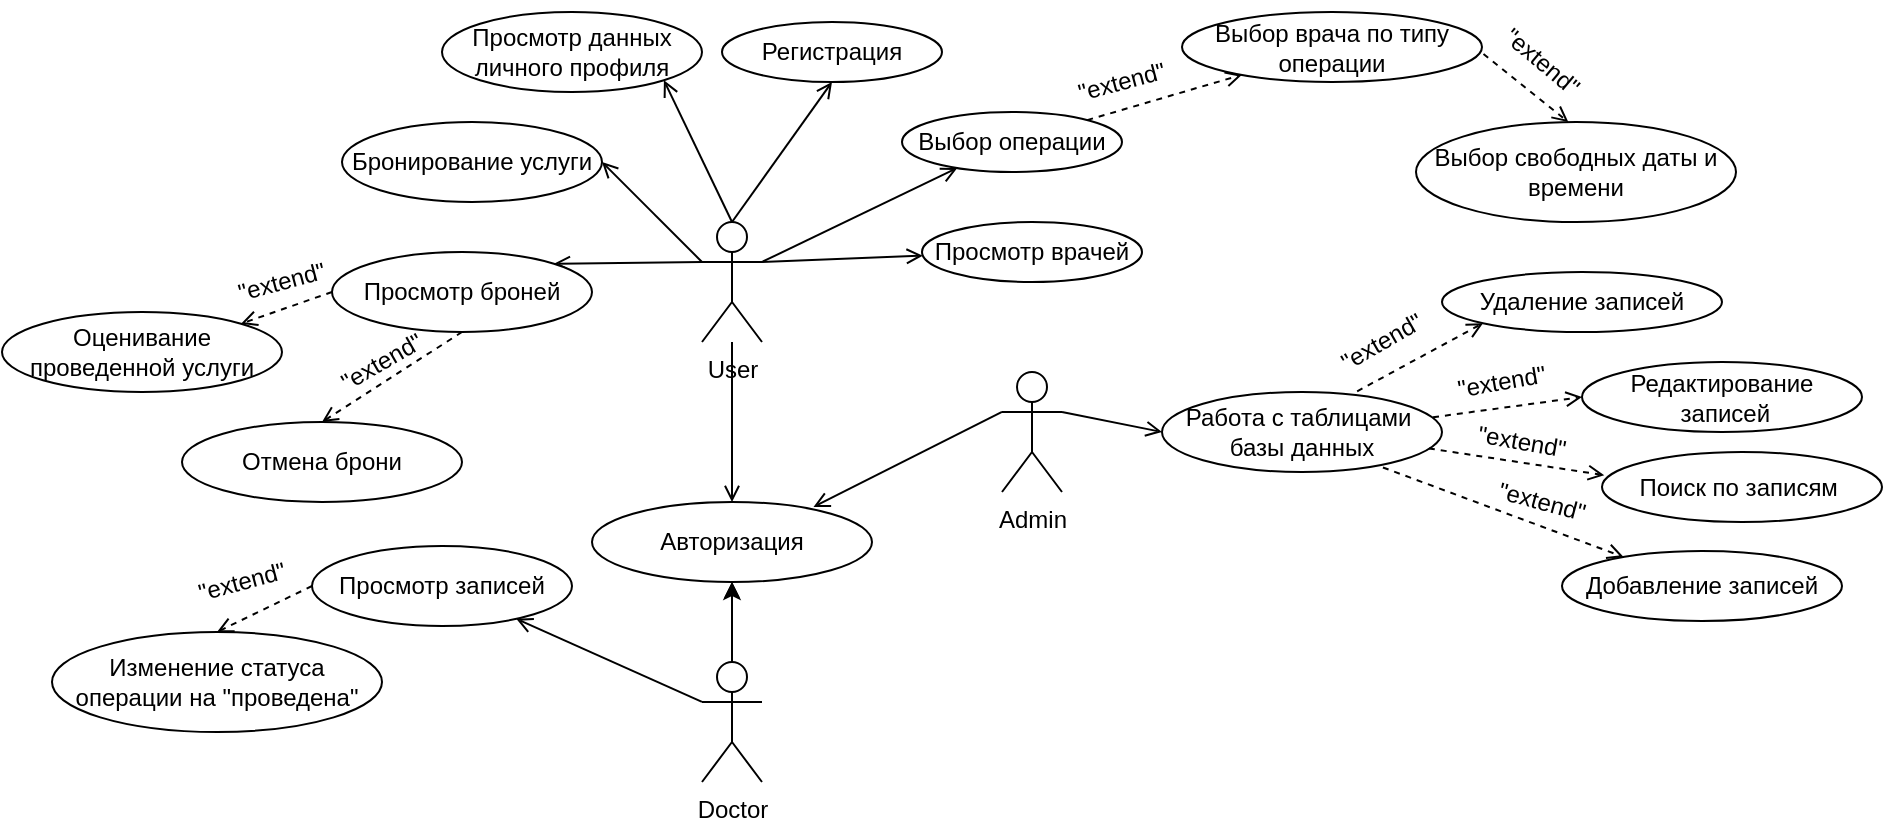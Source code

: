 <mxfile version="18.2.0" type="device"><diagram id="16-ati1go7USddN1_3yX" name="Page-1"><mxGraphModel dx="1730" dy="965" grid="1" gridSize="10" guides="1" tooltips="1" connect="1" arrows="1" fold="1" page="1" pageScale="1" pageWidth="827" pageHeight="1169" math="0" shadow="0"><root><mxCell id="0"/><mxCell id="1" parent="0"/><mxCell id="L_ijVzQAveoH6g9t5PsN-1" value="User" style="shape=umlActor;verticalLabelPosition=bottom;verticalAlign=top;html=1;outlineConnect=0;" vertex="1" parent="1"><mxGeometry x="370" y="265" width="30" height="60" as="geometry"/></mxCell><mxCell id="L_ijVzQAveoH6g9t5PsN-4" value="" style="endArrow=open;html=1;rounded=0;endFill=0;entryX=0.5;entryY=1;entryDx=0;entryDy=0;exitX=0.5;exitY=0;exitDx=0;exitDy=0;exitPerimeter=0;" edge="1" parent="1" source="L_ijVzQAveoH6g9t5PsN-1" target="L_ijVzQAveoH6g9t5PsN-5"><mxGeometry width="50" height="50" relative="1" as="geometry"><mxPoint x="390" y="255" as="sourcePoint"/><mxPoint x="410" y="205" as="targetPoint"/></mxGeometry></mxCell><mxCell id="L_ijVzQAveoH6g9t5PsN-5" value="Регистрация" style="ellipse;whiteSpace=wrap;html=1;" vertex="1" parent="1"><mxGeometry x="380" y="165" width="110" height="30" as="geometry"/></mxCell><mxCell id="L_ijVzQAveoH6g9t5PsN-6" value="" style="endArrow=open;html=1;rounded=0;exitX=0.5;exitY=0;exitDx=0;exitDy=0;exitPerimeter=0;entryX=1;entryY=1;entryDx=0;entryDy=0;endFill=0;" edge="1" parent="1" source="L_ijVzQAveoH6g9t5PsN-1" target="L_ijVzQAveoH6g9t5PsN-7"><mxGeometry width="50" height="50" relative="1" as="geometry"><mxPoint x="370" y="255" as="sourcePoint"/><mxPoint x="350" y="205" as="targetPoint"/></mxGeometry></mxCell><mxCell id="L_ijVzQAveoH6g9t5PsN-7" value="Просмотр данных личного профиля" style="ellipse;whiteSpace=wrap;html=1;" vertex="1" parent="1"><mxGeometry x="240" y="160" width="130" height="40" as="geometry"/></mxCell><mxCell id="L_ijVzQAveoH6g9t5PsN-8" value="" style="endArrow=open;html=1;rounded=0;entryX=1;entryY=0.5;entryDx=0;entryDy=0;exitX=0;exitY=0.333;exitDx=0;exitDy=0;exitPerimeter=0;endFill=0;" edge="1" parent="1" source="L_ijVzQAveoH6g9t5PsN-1" target="L_ijVzQAveoH6g9t5PsN-9"><mxGeometry width="50" height="50" relative="1" as="geometry"><mxPoint x="360" y="265" as="sourcePoint"/><mxPoint x="320" y="245" as="targetPoint"/></mxGeometry></mxCell><mxCell id="L_ijVzQAveoH6g9t5PsN-9" value="Бронирование услуги" style="ellipse;whiteSpace=wrap;html=1;" vertex="1" parent="1"><mxGeometry x="190" y="215" width="130" height="40" as="geometry"/></mxCell><mxCell id="L_ijVzQAveoH6g9t5PsN-10" value="" style="endArrow=open;html=1;rounded=0;endFill=0;exitX=1;exitY=0.333;exitDx=0;exitDy=0;exitPerimeter=0;" edge="1" parent="1" source="L_ijVzQAveoH6g9t5PsN-1" target="L_ijVzQAveoH6g9t5PsN-11"><mxGeometry width="50" height="50" relative="1" as="geometry"><mxPoint x="400" y="265" as="sourcePoint"/><mxPoint x="460" y="225" as="targetPoint"/></mxGeometry></mxCell><mxCell id="L_ijVzQAveoH6g9t5PsN-11" value="Выбор операции" style="ellipse;whiteSpace=wrap;html=1;" vertex="1" parent="1"><mxGeometry x="470" y="210" width="110" height="30" as="geometry"/></mxCell><mxCell id="L_ijVzQAveoH6g9t5PsN-12" value="" style="endArrow=open;html=1;rounded=0;entryX=1;entryY=0;entryDx=0;entryDy=0;exitX=0;exitY=0.333;exitDx=0;exitDy=0;exitPerimeter=0;endFill=0;" edge="1" parent="1" source="L_ijVzQAveoH6g9t5PsN-1" target="L_ijVzQAveoH6g9t5PsN-13"><mxGeometry width="50" height="50" relative="1" as="geometry"><mxPoint x="370" y="290" as="sourcePoint"/><mxPoint x="310" y="290" as="targetPoint"/></mxGeometry></mxCell><mxCell id="L_ijVzQAveoH6g9t5PsN-13" value="Просмотр броней" style="ellipse;whiteSpace=wrap;html=1;" vertex="1" parent="1"><mxGeometry x="185" y="280" width="130" height="40" as="geometry"/></mxCell><mxCell id="L_ijVzQAveoH6g9t5PsN-15" value="Изменение статуса&lt;br&gt;операции на &quot;проведена&quot;" style="ellipse;whiteSpace=wrap;html=1;" vertex="1" parent="1"><mxGeometry x="45" y="470" width="165" height="50" as="geometry"/></mxCell><mxCell id="L_ijVzQAveoH6g9t5PsN-16" value="&lt;font style=&quot;font-size: 12px;&quot;&gt;Оценивание&lt;br&gt;проведенной услуги&lt;/font&gt;" style="ellipse;whiteSpace=wrap;html=1;" vertex="1" parent="1"><mxGeometry x="20" y="310" width="140" height="40" as="geometry"/></mxCell><mxCell id="L_ijVzQAveoH6g9t5PsN-21" value="Выбор врача по типу операции" style="ellipse;whiteSpace=wrap;html=1;" vertex="1" parent="1"><mxGeometry x="610" y="160" width="150" height="35" as="geometry"/></mxCell><mxCell id="L_ijVzQAveoH6g9t5PsN-22" value="Выбор свободных даты и времени" style="ellipse;whiteSpace=wrap;html=1;" vertex="1" parent="1"><mxGeometry x="727" y="215" width="160" height="50" as="geometry"/></mxCell><mxCell id="L_ijVzQAveoH6g9t5PsN-24" value="" style="endArrow=open;html=1;rounded=0;exitX=1;exitY=0.333;exitDx=0;exitDy=0;exitPerimeter=0;endFill=0;" edge="1" parent="1" source="L_ijVzQAveoH6g9t5PsN-1" target="L_ijVzQAveoH6g9t5PsN-25"><mxGeometry width="50" height="50" relative="1" as="geometry"><mxPoint x="420" y="270" as="sourcePoint"/><mxPoint x="480" y="260" as="targetPoint"/></mxGeometry></mxCell><mxCell id="L_ijVzQAveoH6g9t5PsN-25" value="Просмотр врачей" style="ellipse;whiteSpace=wrap;html=1;" vertex="1" parent="1"><mxGeometry x="480" y="265" width="110" height="30" as="geometry"/></mxCell><mxCell id="L_ijVzQAveoH6g9t5PsN-26" value="" style="endArrow=open;html=1;rounded=0;fontSize=12;entryX=0.5;entryY=0;entryDx=0;entryDy=0;endFill=0;" edge="1" parent="1" source="L_ijVzQAveoH6g9t5PsN-1" target="L_ijVzQAveoH6g9t5PsN-27"><mxGeometry width="50" height="50" relative="1" as="geometry"><mxPoint x="380" y="350" as="sourcePoint"/><mxPoint x="380" y="400" as="targetPoint"/></mxGeometry></mxCell><mxCell id="L_ijVzQAveoH6g9t5PsN-27" value="Авторизация" style="ellipse;whiteSpace=wrap;html=1;" vertex="1" parent="1"><mxGeometry x="315" y="405" width="140" height="40" as="geometry"/></mxCell><mxCell id="L_ijVzQAveoH6g9t5PsN-28" value="Admin" style="shape=umlActor;verticalLabelPosition=bottom;verticalAlign=top;html=1;outlineConnect=0;fontSize=12;" vertex="1" parent="1"><mxGeometry x="520" y="340" width="30" height="60" as="geometry"/></mxCell><mxCell id="L_ijVzQAveoH6g9t5PsN-31" value="" style="endArrow=open;html=1;rounded=0;fontSize=12;entryX=0.791;entryY=0.062;entryDx=0;entryDy=0;entryPerimeter=0;exitX=0;exitY=0.333;exitDx=0;exitDy=0;exitPerimeter=0;endFill=0;" edge="1" parent="1" source="L_ijVzQAveoH6g9t5PsN-28" target="L_ijVzQAveoH6g9t5PsN-27"><mxGeometry width="50" height="50" relative="1" as="geometry"><mxPoint x="509" y="390" as="sourcePoint"/><mxPoint x="439" y="410" as="targetPoint"/></mxGeometry></mxCell><mxCell id="L_ijVzQAveoH6g9t5PsN-33" value="" style="endArrow=open;html=1;rounded=0;fontSize=12;exitX=1;exitY=0.333;exitDx=0;exitDy=0;exitPerimeter=0;entryX=0;entryY=0.5;entryDx=0;entryDy=0;endFill=0;" edge="1" parent="1" source="L_ijVzQAveoH6g9t5PsN-28" target="L_ijVzQAveoH6g9t5PsN-34"><mxGeometry width="50" height="50" relative="1" as="geometry"><mxPoint x="560" y="380" as="sourcePoint"/><mxPoint x="590" y="370" as="targetPoint"/></mxGeometry></mxCell><mxCell id="L_ijVzQAveoH6g9t5PsN-34" value="Работа с таблицами&amp;nbsp;&lt;br&gt;базы данных" style="ellipse;whiteSpace=wrap;html=1;" vertex="1" parent="1"><mxGeometry x="600" y="350" width="140" height="40" as="geometry"/></mxCell><mxCell id="L_ijVzQAveoH6g9t5PsN-36" value="Удаление записей" style="ellipse;whiteSpace=wrap;html=1;" vertex="1" parent="1"><mxGeometry x="740" y="290" width="140" height="30" as="geometry"/></mxCell><mxCell id="L_ijVzQAveoH6g9t5PsN-38" value="Редактирование&lt;br&gt;&amp;nbsp;записей" style="ellipse;whiteSpace=wrap;html=1;" vertex="1" parent="1"><mxGeometry x="810" y="335" width="140" height="35" as="geometry"/></mxCell><mxCell id="L_ijVzQAveoH6g9t5PsN-40" value="Поиск по записям&amp;nbsp;" style="ellipse;whiteSpace=wrap;html=1;" vertex="1" parent="1"><mxGeometry x="820" y="380" width="140" height="35" as="geometry"/></mxCell><mxCell id="L_ijVzQAveoH6g9t5PsN-42" value="Добавление записей" style="ellipse;whiteSpace=wrap;html=1;" vertex="1" parent="1"><mxGeometry x="800" y="429.5" width="140" height="35" as="geometry"/></mxCell><mxCell id="L_ijVzQAveoH6g9t5PsN-54" value="" style="edgeStyle=orthogonalEdgeStyle;rounded=0;orthogonalLoop=1;jettySize=auto;html=1;fontSize=12;endArrow=open;endFill=0;" edge="1" parent="1" source="L_ijVzQAveoH6g9t5PsN-45" target="L_ijVzQAveoH6g9t5PsN-27"><mxGeometry relative="1" as="geometry"/></mxCell><mxCell id="L_ijVzQAveoH6g9t5PsN-45" value="Doctor" style="shape=umlActor;verticalLabelPosition=bottom;verticalAlign=top;html=1;outlineConnect=0;fontSize=12;" vertex="1" parent="1"><mxGeometry x="370" y="485" width="30" height="60" as="geometry"/></mxCell><mxCell id="L_ijVzQAveoH6g9t5PsN-48" value="" style="endArrow=classic;html=1;rounded=0;fontSize=12;entryX=0.5;entryY=1;entryDx=0;entryDy=0;" edge="1" parent="1" target="L_ijVzQAveoH6g9t5PsN-27"><mxGeometry width="50" height="50" relative="1" as="geometry"><mxPoint x="385" y="485" as="sourcePoint"/><mxPoint x="380" y="460" as="targetPoint"/></mxGeometry></mxCell><mxCell id="L_ijVzQAveoH6g9t5PsN-49" value="" style="endArrow=open;html=1;rounded=0;fontSize=12;exitX=0;exitY=0.333;exitDx=0;exitDy=0;exitPerimeter=0;endFill=0;" edge="1" parent="1" source="L_ijVzQAveoH6g9t5PsN-45" target="L_ijVzQAveoH6g9t5PsN-50"><mxGeometry width="50" height="50" relative="1" as="geometry"><mxPoint x="330" y="510" as="sourcePoint"/><mxPoint x="290" y="490" as="targetPoint"/></mxGeometry></mxCell><mxCell id="L_ijVzQAveoH6g9t5PsN-50" value="Просмотр записей" style="ellipse;whiteSpace=wrap;html=1;" vertex="1" parent="1"><mxGeometry x="175" y="427" width="130" height="40" as="geometry"/></mxCell><mxCell id="L_ijVzQAveoH6g9t5PsN-52" value="Отмена брони" style="ellipse;whiteSpace=wrap;html=1;" vertex="1" parent="1"><mxGeometry x="110" y="365" width="140" height="40" as="geometry"/></mxCell><mxCell id="L_ijVzQAveoH6g9t5PsN-61" value="&quot;extend&quot;" style="text;html=1;strokeColor=none;fillColor=none;align=center;verticalAlign=middle;whiteSpace=wrap;rounded=0;fontSize=12;rotation=-15;" vertex="1" parent="1"><mxGeometry x="130" y="280" width="60" height="30" as="geometry"/></mxCell><mxCell id="L_ijVzQAveoH6g9t5PsN-62" value="&quot;extend&quot;" style="text;html=1;strokeColor=none;fillColor=none;align=center;verticalAlign=middle;whiteSpace=wrap;rounded=0;fontSize=12;rotation=-30;" vertex="1" parent="1"><mxGeometry x="180" y="320" width="60" height="30" as="geometry"/></mxCell><mxCell id="L_ijVzQAveoH6g9t5PsN-64" value="&quot;extend&quot;" style="text;html=1;strokeColor=none;fillColor=none;align=center;verticalAlign=middle;whiteSpace=wrap;rounded=0;fontSize=12;rotation=-15;" vertex="1" parent="1"><mxGeometry x="110" y="429.5" width="60" height="30" as="geometry"/></mxCell><mxCell id="L_ijVzQAveoH6g9t5PsN-68" value="" style="endArrow=open;dashed=1;html=1;rounded=0;fontSize=12;exitX=0;exitY=0.5;exitDx=0;exitDy=0;endFill=0;entryX=0.5;entryY=0;entryDx=0;entryDy=0;" edge="1" parent="1" source="L_ijVzQAveoH6g9t5PsN-50" target="L_ijVzQAveoH6g9t5PsN-15"><mxGeometry width="50" height="50" relative="1" as="geometry"><mxPoint x="230" y="545" as="sourcePoint"/><mxPoint x="180" y="470" as="targetPoint"/></mxGeometry></mxCell><mxCell id="L_ijVzQAveoH6g9t5PsN-70" value="" style="endArrow=open;dashed=1;html=1;rounded=0;fontSize=12;endFill=0;entryX=0.5;entryY=0;entryDx=0;entryDy=0;" edge="1" parent="1" target="L_ijVzQAveoH6g9t5PsN-52"><mxGeometry width="50" height="50" relative="1" as="geometry"><mxPoint x="250" y="320" as="sourcePoint"/><mxPoint x="210" y="350" as="targetPoint"/></mxGeometry></mxCell><mxCell id="L_ijVzQAveoH6g9t5PsN-71" value="" style="endArrow=open;dashed=1;html=1;rounded=0;fontSize=12;endFill=0;entryX=1;entryY=0;entryDx=0;entryDy=0;exitX=0;exitY=0.5;exitDx=0;exitDy=0;" edge="1" parent="1" source="L_ijVzQAveoH6g9t5PsN-13" target="L_ijVzQAveoH6g9t5PsN-16"><mxGeometry width="50" height="50" relative="1" as="geometry"><mxPoint x="210" y="380" as="sourcePoint"/><mxPoint x="260" y="330" as="targetPoint"/></mxGeometry></mxCell><mxCell id="L_ijVzQAveoH6g9t5PsN-72" value="" style="endArrow=open;dashed=1;html=1;rounded=0;fontSize=12;endFill=0;entryX=0.2;entryY=0.897;entryDx=0;entryDy=0;entryPerimeter=0;" edge="1" parent="1" source="L_ijVzQAveoH6g9t5PsN-11" target="L_ijVzQAveoH6g9t5PsN-21"><mxGeometry width="50" height="50" relative="1" as="geometry"><mxPoint x="540" y="350" as="sourcePoint"/><mxPoint x="590" y="300" as="targetPoint"/></mxGeometry></mxCell><mxCell id="L_ijVzQAveoH6g9t5PsN-73" value="&quot;extend&quot;" style="text;html=1;strokeColor=none;fillColor=none;align=center;verticalAlign=middle;whiteSpace=wrap;rounded=0;fontSize=12;rotation=-15;" vertex="1" parent="1"><mxGeometry x="550" y="180" width="60" height="30" as="geometry"/></mxCell><mxCell id="L_ijVzQAveoH6g9t5PsN-74" style="edgeStyle=orthogonalEdgeStyle;rounded=0;orthogonalLoop=1;jettySize=auto;html=1;exitX=0.5;exitY=1;exitDx=0;exitDy=0;fontSize=12;endArrow=open;endFill=0;" edge="1" parent="1" source="L_ijVzQAveoH6g9t5PsN-21" target="L_ijVzQAveoH6g9t5PsN-21"><mxGeometry relative="1" as="geometry"/></mxCell><mxCell id="L_ijVzQAveoH6g9t5PsN-75" value="" style="endArrow=open;dashed=1;html=1;rounded=0;fontSize=12;endFill=0;exitX=1.005;exitY=0.599;exitDx=0;exitDy=0;exitPerimeter=0;entryX=0.476;entryY=0.001;entryDx=0;entryDy=0;entryPerimeter=0;" edge="1" parent="1" source="L_ijVzQAveoH6g9t5PsN-21" target="L_ijVzQAveoH6g9t5PsN-22"><mxGeometry width="50" height="50" relative="1" as="geometry"><mxPoint x="790" y="230" as="sourcePoint"/><mxPoint x="840" y="180" as="targetPoint"/></mxGeometry></mxCell><mxCell id="L_ijVzQAveoH6g9t5PsN-76" value="&quot;extend&quot;" style="text;html=1;strokeColor=none;fillColor=none;align=center;verticalAlign=middle;whiteSpace=wrap;rounded=0;fontSize=12;rotation=40;" vertex="1" parent="1"><mxGeometry x="760" y="170" width="60" height="30" as="geometry"/></mxCell><mxCell id="L_ijVzQAveoH6g9t5PsN-77" value="" style="endArrow=open;dashed=1;html=1;rounded=0;fontSize=12;endFill=0;entryX=0;entryY=1;entryDx=0;entryDy=0;exitX=0.697;exitY=-0.009;exitDx=0;exitDy=0;exitPerimeter=0;" edge="1" parent="1" source="L_ijVzQAveoH6g9t5PsN-34" target="L_ijVzQAveoH6g9t5PsN-36"><mxGeometry width="50" height="50" relative="1" as="geometry"><mxPoint x="550" y="450" as="sourcePoint"/><mxPoint x="600" y="400" as="targetPoint"/></mxGeometry></mxCell><mxCell id="L_ijVzQAveoH6g9t5PsN-78" value="" style="endArrow=open;dashed=1;html=1;rounded=0;fontSize=12;endFill=0;entryX=0;entryY=0.5;entryDx=0;entryDy=0;exitX=0.968;exitY=0.316;exitDx=0;exitDy=0;exitPerimeter=0;" edge="1" parent="1" source="L_ijVzQAveoH6g9t5PsN-34" target="L_ijVzQAveoH6g9t5PsN-38"><mxGeometry width="50" height="50" relative="1" as="geometry"><mxPoint x="730" y="370" as="sourcePoint"/><mxPoint x="780" y="320" as="targetPoint"/></mxGeometry></mxCell><mxCell id="L_ijVzQAveoH6g9t5PsN-79" value="" style="endArrow=open;dashed=1;html=1;rounded=0;fontSize=12;endFill=0;entryX=0.008;entryY=0.331;entryDx=0;entryDy=0;entryPerimeter=0;exitX=0.953;exitY=0.705;exitDx=0;exitDy=0;exitPerimeter=0;" edge="1" parent="1" source="L_ijVzQAveoH6g9t5PsN-34" target="L_ijVzQAveoH6g9t5PsN-40"><mxGeometry width="50" height="50" relative="1" as="geometry"><mxPoint x="730" y="370" as="sourcePoint"/><mxPoint x="780" y="320" as="targetPoint"/></mxGeometry></mxCell><mxCell id="L_ijVzQAveoH6g9t5PsN-80" value="" style="endArrow=open;dashed=1;html=1;rounded=0;fontSize=12;exitX=0.789;exitY=0.943;exitDx=0;exitDy=0;exitPerimeter=0;endFill=0;" edge="1" parent="1" source="L_ijVzQAveoH6g9t5PsN-34" target="L_ijVzQAveoH6g9t5PsN-42"><mxGeometry width="50" height="50" relative="1" as="geometry"><mxPoint x="730" y="370" as="sourcePoint"/><mxPoint x="780" y="320" as="targetPoint"/></mxGeometry></mxCell><mxCell id="L_ijVzQAveoH6g9t5PsN-81" value="&quot;extend&quot;" style="text;html=1;strokeColor=none;fillColor=none;align=center;verticalAlign=middle;whiteSpace=wrap;rounded=0;fontSize=12;rotation=-30;" vertex="1" parent="1"><mxGeometry x="680" y="310" width="60" height="30" as="geometry"/></mxCell><mxCell id="L_ijVzQAveoH6g9t5PsN-82" value="&quot;extend&quot;" style="text;html=1;strokeColor=none;fillColor=none;align=center;verticalAlign=middle;whiteSpace=wrap;rounded=0;fontSize=12;rotation=-10;" vertex="1" parent="1"><mxGeometry x="740" y="330" width="60" height="30" as="geometry"/></mxCell><mxCell id="L_ijVzQAveoH6g9t5PsN-83" value="&quot;extend&quot;" style="text;html=1;strokeColor=none;fillColor=none;align=center;verticalAlign=middle;whiteSpace=wrap;rounded=0;fontSize=12;rotation=10;" vertex="1" parent="1"><mxGeometry x="750" y="360" width="60" height="30" as="geometry"/></mxCell><mxCell id="L_ijVzQAveoH6g9t5PsN-84" value="&quot;extend&quot;" style="text;html=1;strokeColor=none;fillColor=none;align=center;verticalAlign=middle;whiteSpace=wrap;rounded=0;fontSize=12;rotation=15;" vertex="1" parent="1"><mxGeometry x="760" y="390" width="60" height="30" as="geometry"/></mxCell></root></mxGraphModel></diagram></mxfile>